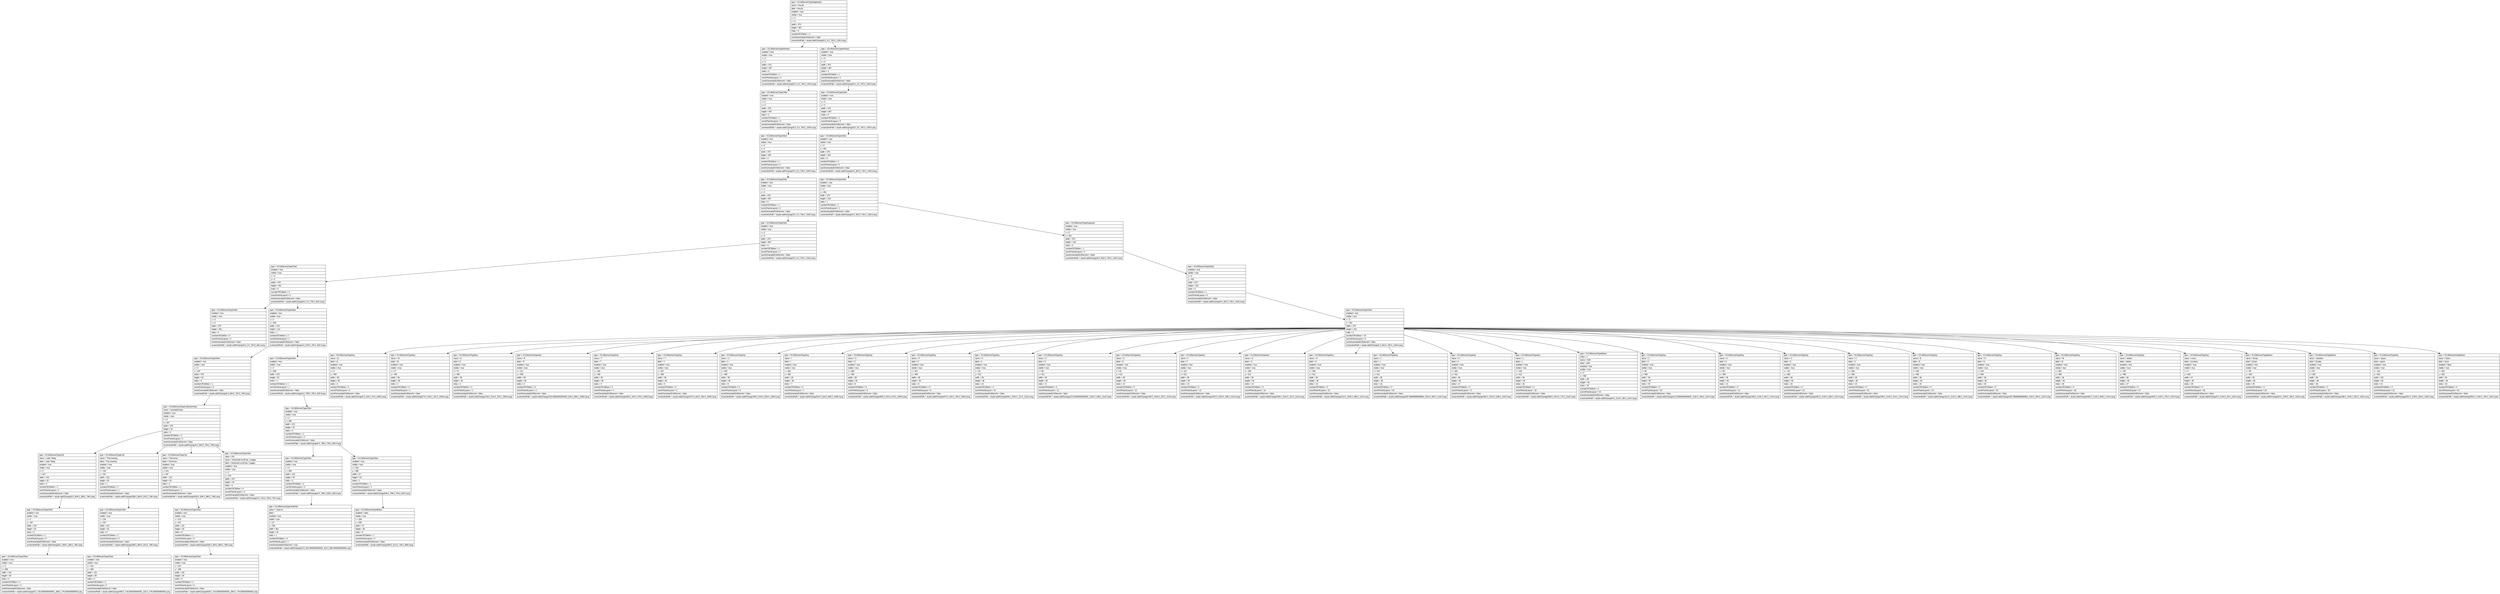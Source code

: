digraph Layout {

	node [shape=record fontname=Arial];

	0	[label="{type = XCUIElementTypeApplication\l|name = Any.do\l|label = Any.do\l|enabled = true\l|visible = true\l|x = 0\l|y = 0\l|width = 375\l|height = 667\l|index = 0\l|numberOfChildren = 3\l|eventGeneratedOnElement = false \l|screenshotPath = anydo-add/S1/pngs/0.0_0.0_750.0_1334.0.png\l}"]
	1	[label="{type = XCUIElementTypeWindow\l|enabled = true\l|visible = true\l|x = 0\l|y = 0\l|width = 375\l|height = 667\l|index = 0\l|numberOfChildren = 1\l|numInParentLayout = 0\l|eventGeneratedOnElement = false \l|screenshotPath = anydo-add/S1/pngs/0.0_0.0_750.0_1334.0.png\l}"]
	2	[label="{type = XCUIElementTypeWindow\l|enabled = true\l|visible = true\l|x = 0\l|y = 0\l|width = 375\l|height = 667\l|index = 2\l|numberOfChildren = 1\l|numInParentLayout = 2\l|eventGeneratedOnElement = false \l|screenshotPath = anydo-add/S1/pngs/0.0_0.0_750.0_1334.0.png\l}"]
	3	[label="{type = XCUIElementTypeOther\l|enabled = true\l|visible = true\l|x = 0\l|y = 0\l|width = 375\l|height = 667\l|index = 0\l|numberOfChildren = 1\l|numInParentLayout = 0\l|eventGeneratedOnElement = false \l|screenshotPath = anydo-add/S1/pngs/0.0_0.0_750.0_1334.0.png\l}"]
	4	[label="{type = XCUIElementTypeOther\l|enabled = true\l|visible = true\l|x = 0\l|y = 0\l|width = 375\l|height = 667\l|index = 0\l|numberOfChildren = 1\l|numInParentLayout = 0\l|eventGeneratedOnElement = false \l|screenshotPath = anydo-add/S1/pngs/0.0_0.0_750.0_1334.0.png\l}"]
	5	[label="{type = XCUIElementTypeOther\l|enabled = true\l|visible = true\l|x = 0\l|y = 0\l|width = 375\l|height = 667\l|index = 0\l|numberOfChildren = 1\l|numInParentLayout = 0\l|eventGeneratedOnElement = false \l|screenshotPath = anydo-add/S1/pngs/0.0_0.0_750.0_1334.0.png\l}"]
	6	[label="{type = XCUIElementTypeOther\l|enabled = true\l|visible = true\l|x = 0\l|y = 451\l|width = 375\l|height = 216\l|index = 0\l|numberOfChildren = 2\l|numInParentLayout = 0\l|eventGeneratedOnElement = false \l|screenshotPath = anydo-add/S1/pngs/0.0_902.0_750.0_1334.0.png\l}"]
	7	[label="{type = XCUIElementTypeOther\l|enabled = true\l|visible = true\l|x = 0\l|y = 0\l|width = 375\l|height = 667\l|index = 0\l|numberOfChildren = 1\l|numInParentLayout = 0\l|eventGeneratedOnElement = false \l|screenshotPath = anydo-add/S1/pngs/0.0_0.0_750.0_1334.0.png\l}"]
	8	[label="{type = XCUIElementTypeOther\l|enabled = true\l|visible = true\l|x = 0\l|y = 451\l|width = 375\l|height = 216\l|index = 1\l|numberOfChildren = 1\l|numInParentLayout = 1\l|eventGeneratedOnElement = false \l|screenshotPath = anydo-add/S1/pngs/0.0_902.0_750.0_1334.0.png\l}"]
	9	[label="{type = XCUIElementTypeOther\l|enabled = true\l|visible = true\l|x = 0\l|y = 0\l|width = 375\l|height = 667\l|index = 0\l|numberOfChildren = 3\l|numInParentLayout = 0\l|eventGeneratedOnElement = false \l|screenshotPath = anydo-add/S1/pngs/0.0_0.0_750.0_1334.0.png\l}"]
	10	[label="{type = XCUIElementTypeKeyboard\l|enabled = true\l|visible = true\l|x = 0\l|y = 451\l|width = 375\l|height = 216\l|index = 0\l|numberOfChildren = 1\l|numInParentLayout = 0\l|eventGeneratedOnElement = false \l|screenshotPath = anydo-add/S1/pngs/0.0_902.0_750.0_1334.0.png\l}"]
	11	[label="{type = XCUIElementTypeOther\l|enabled = true\l|visible = true\l|x = 0\l|y = 0\l|width = 375\l|height = 451\l|index = 0\l|numberOfChildren = 2\l|numInParentLayout = 0\l|eventGeneratedOnElement = false \l|screenshotPath = anydo-add/S1/pngs/0.0_0.0_750.0_902.0.png\l}"]
	12	[label="{type = XCUIElementTypeOther\l|enabled = true\l|visible = true\l|x = 0\l|y = 451\l|width = 375\l|height = 216\l|index = 0\l|numberOfChildren = 1\l|numInParentLayout = 0\l|eventGeneratedOnElement = false \l|screenshotPath = anydo-add/S1/pngs/0.0_902.0_750.0_1334.0.png\l}"]
	13	[label="{type = XCUIElementTypeOther\l|enabled = true\l|visible = true\l|x = 0\l|y = 0\l|width = 375\l|height = 451\l|index = 0\l|numberOfChildren = 0\l|numInParentLayout = 0\l|eventGeneratedOnElement = false \l|screenshotPath = anydo-add/S1/pngs/0.0_0.0_750.0_902.0.png\l}"]
	14	[label="{type = XCUIElementTypeOther\l|enabled = true\l|visible = true\l|x = 0\l|y = 339\l|width = 375\l|height = 112\l|index = 1\l|numberOfChildren = 2\l|numInParentLayout = 1\l|eventGeneratedOnElement = false \l|screenshotPath = anydo-add/S1/pngs/0.0_678.0_750.0_902.0.png\l}"]
	15	[label="{type = XCUIElementTypeOther\l|enabled = true\l|visible = true\l|x = 0\l|y = 451\l|width = 375\l|height = 216\l|index = 0\l|numberOfChildren = 33\l|numInParentLayout = 0\l|eventGeneratedOnElement = false \l|screenshotPath = anydo-add/S1/pngs/0.0_902.0_750.0_1334.0.png\l}"]
	16	[label="{type = XCUIElementTypeOther\l|enabled = true\l|visible = true\l|x = 0\l|y = 347\l|width = 375\l|height = 52\l|index = 0\l|numberOfChildren = 1\l|numInParentLayout = 0\l|eventGeneratedOnElement = false \l|screenshotPath = anydo-add/S1/pngs/0.0_694.0_750.0_798.0.png\l}"]
	17	[label="{type = XCUIElementTypeOther\l|enabled = true\l|visible = true\l|x = 0\l|y = 399\l|width = 375\l|height = 52\l|index = 1\l|numberOfChildren = 1\l|numInParentLayout = 1\l|eventGeneratedOnElement = false \l|screenshotPath = anydo-add/S1/pngs/0.0_798.0_750.0_902.0.png\l}"]
	18	[label="{type = XCUIElementTypeKey\l|name = Q\l|label = Q\l|enabled = true\l|visible = true\l|x = 0\l|y = 458\l|width = 38\l|height = 46\l|index = 0\l|numberOfChildren = 0\l|numInParentLayout = 0\l|eventGeneratedOnElement = false \l|screenshotPath = anydo-add/S1/pngs/0.0_916.0_76.0_1008.0.png\l}"]
	19	[label="{type = XCUIElementTypeKey\l|name = W\l|label = W\l|enabled = true\l|visible = true\l|x = 37\l|y = 458\l|width = 38\l|height = 46\l|index = 1\l|numberOfChildren = 0\l|numInParentLayout = 1\l|eventGeneratedOnElement = false \l|screenshotPath = anydo-add/S1/pngs/74.0_916.0_150.0_1008.0.png\l}"]
	20	[label="{type = XCUIElementTypeKey\l|name = E\l|label = E\l|enabled = true\l|visible = true\l|x = 75\l|y = 458\l|width = 38\l|height = 46\l|index = 2\l|numberOfChildren = 0\l|numInParentLayout = 2\l|eventGeneratedOnElement = false \l|screenshotPath = anydo-add/S1/pngs/150.0_916.0_226.0_1008.0.png\l}"]
	21	[label="{type = XCUIElementTypeKey\l|name = R\l|label = R\l|enabled = true\l|visible = true\l|x = 112\l|y = 458\l|width = 38\l|height = 46\l|index = 3\l|numberOfChildren = 0\l|numInParentLayout = 3\l|eventGeneratedOnElement = false \l|screenshotPath = anydo-add/S1/pngs/224.00000000000003_916.0_300.0_1008.0.png\l}"]
	22	[label="{type = XCUIElementTypeKey\l|name = T\l|label = T\l|enabled = true\l|visible = true\l|x = 150\l|y = 458\l|width = 38\l|height = 46\l|index = 4\l|numberOfChildren = 0\l|numInParentLayout = 4\l|eventGeneratedOnElement = false \l|screenshotPath = anydo-add/S1/pngs/300.0_916.0_376.0_1008.0.png\l}"]
	23	[label="{type = XCUIElementTypeKey\l|name = Y\l|label = Y\l|enabled = true\l|visible = true\l|x = 187\l|y = 458\l|width = 38\l|height = 46\l|index = 5\l|numberOfChildren = 0\l|numInParentLayout = 5\l|eventGeneratedOnElement = false \l|screenshotPath = anydo-add/S1/pngs/374.0_916.0_450.0_1008.0.png\l}"]
	24	[label="{type = XCUIElementTypeKey\l|name = U\l|label = U\l|enabled = true\l|visible = true\l|x = 225\l|y = 458\l|width = 38\l|height = 46\l|index = 6\l|numberOfChildren = 0\l|numInParentLayout = 6\l|eventGeneratedOnElement = false \l|screenshotPath = anydo-add/S1/pngs/450.0_916.0_526.0_1008.0.png\l}"]
	25	[label="{type = XCUIElementTypeKey\l|name = I\l|label = I\l|enabled = true\l|visible = true\l|x = 262\l|y = 458\l|width = 38\l|height = 46\l|index = 7\l|numberOfChildren = 0\l|numInParentLayout = 7\l|eventGeneratedOnElement = false \l|screenshotPath = anydo-add/S1/pngs/524.0_916.0_600.0_1008.0.png\l}"]
	26	[label="{type = XCUIElementTypeKey\l|name = O\l|label = O\l|enabled = true\l|visible = true\l|x = 300\l|y = 458\l|width = 38\l|height = 46\l|index = 8\l|numberOfChildren = 0\l|numInParentLayout = 8\l|eventGeneratedOnElement = false \l|screenshotPath = anydo-add/S1/pngs/600.0_916.0_676.0_1008.0.png\l}"]
	27	[label="{type = XCUIElementTypeKey\l|name = P\l|label = P\l|enabled = true\l|visible = true\l|x = 337\l|y = 458\l|width = 38\l|height = 46\l|index = 9\l|numberOfChildren = 0\l|numInParentLayout = 9\l|eventGeneratedOnElement = false \l|screenshotPath = anydo-add/S1/pngs/674.0_916.0_750.0_1008.0.png\l}"]
	28	[label="{type = XCUIElementTypeKey\l|name = A\l|label = A\l|enabled = true\l|visible = true\l|x = 18\l|y = 512\l|width = 38\l|height = 46\l|index = 10\l|numberOfChildren = 0\l|numInParentLayout = 10\l|eventGeneratedOnElement = false \l|screenshotPath = anydo-add/S1/pngs/36.0_1024.0_112.0_1116.0.png\l}"]
	29	[label="{type = XCUIElementTypeKey\l|name = S\l|label = S\l|enabled = true\l|visible = true\l|x = 56\l|y = 512\l|width = 38\l|height = 46\l|index = 11\l|numberOfChildren = 0\l|numInParentLayout = 11\l|eventGeneratedOnElement = false \l|screenshotPath = anydo-add/S1/pngs/112.00000000000001_1024.0_188.0_1116.0.png\l}"]
	30	[label="{type = XCUIElementTypeKey\l|name = D\l|label = D\l|enabled = true\l|visible = true\l|x = 93\l|y = 512\l|width = 38\l|height = 46\l|index = 12\l|numberOfChildren = 0\l|numInParentLayout = 12\l|eventGeneratedOnElement = false \l|screenshotPath = anydo-add/S1/pngs/186.0_1024.0_262.0_1116.0.png\l}"]
	31	[label="{type = XCUIElementTypeKey\l|name = F\l|label = F\l|enabled = true\l|visible = true\l|x = 131\l|y = 512\l|width = 38\l|height = 46\l|index = 13\l|numberOfChildren = 0\l|numInParentLayout = 13\l|eventGeneratedOnElement = false \l|screenshotPath = anydo-add/S1/pngs/262.0_1024.0_338.0_1116.0.png\l}"]
	32	[label="{type = XCUIElementTypeKey\l|name = G\l|label = G\l|enabled = true\l|visible = true\l|x = 169\l|y = 512\l|width = 38\l|height = 46\l|index = 14\l|numberOfChildren = 0\l|numInParentLayout = 14\l|eventGeneratedOnElement = false \l|screenshotPath = anydo-add/S1/pngs/338.0_1024.0_414.0_1116.0.png\l}"]
	33	[label="{type = XCUIElementTypeKey\l|name = H\l|label = H\l|enabled = true\l|visible = true\l|x = 206\l|y = 512\l|width = 38\l|height = 46\l|index = 15\l|numberOfChildren = 0\l|numInParentLayout = 15\l|eventGeneratedOnElement = false \l|screenshotPath = anydo-add/S1/pngs/412.0_1024.0_488.0_1116.0.png\l}"]
	34	[label="{type = XCUIElementTypeKey\l|name = J\l|label = J\l|enabled = true\l|visible = true\l|x = 244\l|y = 512\l|width = 38\l|height = 46\l|index = 16\l|numberOfChildren = 0\l|numInParentLayout = 16\l|eventGeneratedOnElement = false \l|screenshotPath = anydo-add/S1/pngs/487.99999999999994_1024.0_564.0_1116.0.png\l}"]
	35	[label="{type = XCUIElementTypeKey\l|name = K\l|label = K\l|enabled = true\l|visible = true\l|x = 281\l|y = 512\l|width = 38\l|height = 46\l|index = 17\l|numberOfChildren = 0\l|numInParentLayout = 17\l|eventGeneratedOnElement = false \l|screenshotPath = anydo-add/S1/pngs/562.0_1024.0_638.0_1116.0.png\l}"]
	36	[label="{type = XCUIElementTypeKey\l|name = L\l|label = L\l|enabled = true\l|visible = true\l|x = 319\l|y = 512\l|width = 38\l|height = 46\l|index = 18\l|numberOfChildren = 0\l|numInParentLayout = 18\l|eventGeneratedOnElement = false \l|screenshotPath = anydo-add/S1/pngs/638.0_1024.0_714.0_1116.0.png\l}"]
	37	[label="{type = XCUIElementTypeButton\l|value = 1\l|name = shift\l|label = shift\l|enabled = true\l|visible = true\l|x = 0\l|y = 566\l|width = 48\l|height = 46\l|index = 19\l|numberOfChildren = 0\l|numInParentLayout = 19\l|eventGeneratedOnElement = false \l|screenshotPath = anydo-add/S1/pngs/0.0_1132.0_96.0_1224.0.png\l}"]
	38	[label="{type = XCUIElementTypeKey\l|name = Z\l|label = Z\l|enabled = true\l|visible = true\l|x = 56\l|y = 566\l|width = 38\l|height = 46\l|index = 20\l|numberOfChildren = 0\l|numInParentLayout = 20\l|eventGeneratedOnElement = false \l|screenshotPath = anydo-add/S1/pngs/112.00000000000001_1132.0_188.0_1224.0.png\l}"]
	39	[label="{type = XCUIElementTypeKey\l|name = X\l|label = X\l|enabled = true\l|visible = true\l|x = 93\l|y = 566\l|width = 38\l|height = 46\l|index = 21\l|numberOfChildren = 0\l|numInParentLayout = 21\l|eventGeneratedOnElement = false \l|screenshotPath = anydo-add/S1/pngs/186.0_1132.0_262.0_1224.0.png\l}"]
	40	[label="{type = XCUIElementTypeKey\l|name = C\l|label = C\l|enabled = true\l|visible = true\l|x = 131\l|y = 566\l|width = 38\l|height = 46\l|index = 22\l|numberOfChildren = 0\l|numInParentLayout = 22\l|eventGeneratedOnElement = false \l|screenshotPath = anydo-add/S1/pngs/262.0_1132.0_338.0_1224.0.png\l}"]
	41	[label="{type = XCUIElementTypeKey\l|name = V\l|label = V\l|enabled = true\l|visible = true\l|x = 169\l|y = 566\l|width = 38\l|height = 46\l|index = 23\l|numberOfChildren = 0\l|numInParentLayout = 23\l|eventGeneratedOnElement = false \l|screenshotPath = anydo-add/S1/pngs/338.0_1132.0_414.0_1224.0.png\l}"]
	42	[label="{type = XCUIElementTypeKey\l|name = B\l|label = B\l|enabled = true\l|visible = true\l|x = 206\l|y = 566\l|width = 38\l|height = 46\l|index = 24\l|numberOfChildren = 0\l|numInParentLayout = 24\l|eventGeneratedOnElement = false \l|screenshotPath = anydo-add/S1/pngs/412.0_1132.0_488.0_1224.0.png\l}"]
	43	[label="{type = XCUIElementTypeKey\l|name = N\l|label = N\l|enabled = true\l|visible = true\l|x = 244\l|y = 566\l|width = 38\l|height = 46\l|index = 25\l|numberOfChildren = 0\l|numInParentLayout = 25\l|eventGeneratedOnElement = false \l|screenshotPath = anydo-add/S1/pngs/487.99999999999994_1132.0_564.0_1224.0.png\l}"]
	44	[label="{type = XCUIElementTypeKey\l|name = M\l|label = M\l|enabled = true\l|visible = true\l|x = 281\l|y = 566\l|width = 38\l|height = 46\l|index = 26\l|numberOfChildren = 0\l|numInParentLayout = 26\l|eventGeneratedOnElement = false \l|screenshotPath = anydo-add/S1/pngs/562.0_1132.0_638.0_1224.0.png\l}"]
	45	[label="{type = XCUIElementTypeKey\l|name = delete\l|label = delete\l|enabled = true\l|visible = true\l|x = 327\l|y = 566\l|width = 48\l|height = 46\l|index = 27\l|numberOfChildren = 0\l|numInParentLayout = 27\l|eventGeneratedOnElement = false \l|screenshotPath = anydo-add/S1/pngs/654.0_1132.0_750.0_1224.0.png\l}"]
	46	[label="{type = XCUIElementTypeKey\l|name = more\l|label = numbers\l|enabled = true\l|visible = true\l|x = 0\l|y = 620\l|width = 47\l|height = 46\l|index = 28\l|numberOfChildren = 0\l|numInParentLayout = 28\l|eventGeneratedOnElement = false \l|screenshotPath = anydo-add/S1/pngs/0.0_1240.0_94.0_1332.0.png\l}"]
	47	[label="{type = XCUIElementTypeButton\l|name = Emoji\l|label = Emoji\l|enabled = true\l|visible = true\l|x = 46\l|y = 620\l|width = 48\l|height = 46\l|index = 29\l|numberOfChildren = 0\l|numInParentLayout = 29\l|eventGeneratedOnElement = false \l|screenshotPath = anydo-add/S1/pngs/92.0_1240.0_188.0_1332.0.png\l}"]
	48	[label="{type = XCUIElementTypeButton\l|name = dictation\l|label = Dictate\l|enabled = true\l|visible = true\l|x = 93\l|y = 620\l|width = 38\l|height = 46\l|index = 30\l|numberOfChildren = 0\l|numInParentLayout = 30\l|eventGeneratedOnElement = false \l|screenshotPath = anydo-add/S1/pngs/186.0_1240.0_262.0_1332.0.png\l}"]
	49	[label="{type = XCUIElementTypeKey\l|name = space\l|label = space\l|enabled = true\l|visible = true\l|x = 131\l|y = 620\l|width = 151\l|height = 46\l|index = 31\l|numberOfChildren = 0\l|numInParentLayout = 31\l|eventGeneratedOnElement = false \l|screenshotPath = anydo-add/S1/pngs/262.0_1240.0_564.0_1332.0.png\l}"]
	50	[label="{type = XCUIElementTypeButton\l|name = Done\l|label = done\l|enabled = false\l|visible = true\l|x = 281\l|y = 620\l|width = 94\l|height = 46\l|index = 32\l|numberOfChildren = 0\l|numInParentLayout = 32\l|eventGeneratedOnElement = false \l|screenshotPath = anydo-add/S1/pngs/562.0_1240.0_750.0_1332.0.png\l}"]
	51	[label="{type = XCUIElementTypeCollectionView\l|name = reminderPicker\l|enabled = true\l|visible = true\l|x = 0\l|y = 347\l|width = 375\l|height = 52\l|index = 0\l|numberOfChildren = 5\l|numInParentLayout = 0\l|eventGeneratedOnElement = false \l|screenshotPath = anydo-add/S1/pngs/0.0_694.0_750.0_798.0.png\l}"]
	52	[label="{type = XCUIElementTypeOther\l|enabled = true\l|visible = true\l|x = 0\l|y = 399\l|width = 375\l|height = 52\l|index = 0\l|numberOfChildren = 2\l|numInParentLayout = 0\l|eventGeneratedOnElement = false \l|screenshotPath = anydo-add/S1/pngs/0.0_798.0_750.0_902.0.png\l}"]
	53	[label="{type = XCUIElementTypeCell\l|name = Later Today\l|label = Later Today\l|enabled = true\l|visible = true\l|x = 0\l|y = 347\l|width = 144\l|height = 52\l|index = 0\l|numberOfChildren = 1\l|numInParentLayout = 0\l|eventGeneratedOnElement = false \l|screenshotPath = anydo-add/S1/pngs/0.0_694.0_288.0_798.0.png\l}"]
	54	[label="{type = XCUIElementTypeCell\l|name = This evening\l|label = This evening\l|enabled = true\l|visible = true\l|x = 154\l|y = 347\l|width = 151\l|height = 52\l|index = 1\l|numberOfChildren = 1\l|numInParentLayout = 1\l|eventGeneratedOnElement = false \l|screenshotPath = anydo-add/S1/pngs/308.0_694.0_610.0_798.0.png\l}"]
	55	[label="{type = XCUIElementTypeCell\l|name = Tomorrow\l|label = Tomorrow\l|enabled = true\l|visible = true\l|x = 314\l|y = 347\l|width = 131\l|height = 52\l|index = 2\l|numberOfChildren = 1\l|numInParentLayout = 2\l|eventGeneratedOnElement = false \l|screenshotPath = anydo-add/S1/pngs/628.0_694.0_890.0_798.0.png\l}"]
	56	[label="{type = XCUIElementTypeOther\l|value = 0%\l|name = Horizontal scroll bar, 3 pages\l|label = Horizontal scroll bar, 3 pages\l|enabled = true\l|visible = true\l|x = 0\l|y = 370\l|width = 375\l|height = 26\l|index = 4\l|numberOfChildren = 0\l|numInParentLayout = 4\l|eventGeneratedOnElement = false \l|screenshotPath = anydo-add/S1/pngs/0.0_740.0_750.0_792.0.png\l}"]
	57	[label="{type = XCUIElementTypeOther\l|enabled = true\l|visible = true\l|x = 0\l|y = 399\l|width = 318\l|height = 52\l|index = 0\l|numberOfChildren = 2\l|numInParentLayout = 0\l|eventGeneratedOnElement = false \l|screenshotPath = anydo-add/S1/pngs/0.0_798.0_636.0_902.0.png\l}"]
	58	[label="{type = XCUIElementTypeOther\l|enabled = true\l|visible = true\l|x = 318\l|y = 399\l|width = 57\l|height = 52\l|index = 1\l|numberOfChildren = 1\l|numInParentLayout = 1\l|eventGeneratedOnElement = false \l|screenshotPath = anydo-add/S1/pngs/636.0_798.0_750.0_902.0.png\l}"]
	59	[label="{type = XCUIElementTypeOther\l|enabled = true\l|visible = true\l|x = 0\l|y = 347\l|width = 144\l|height = 52\l|index = 0\l|numberOfChildren = 1\l|numInParentLayout = 0\l|eventGeneratedOnElement = false \l|screenshotPath = anydo-add/S1/pngs/0.0_694.0_288.0_798.0.png\l}"]
	60	[label="{type = XCUIElementTypeOther\l|enabled = true\l|visible = true\l|x = 154\l|y = 347\l|width = 151\l|height = 52\l|index = 0\l|numberOfChildren = 1\l|numInParentLayout = 0\l|eventGeneratedOnElement = false \l|screenshotPath = anydo-add/S1/pngs/308.0_694.0_610.0_798.0.png\l}"]
	61	[label="{type = XCUIElementTypeOther\l|enabled = true\l|visible = true\l|x = 314\l|y = 347\l|width = 131\l|height = 52\l|index = 0\l|numberOfChildren = 1\l|numInParentLayout = 0\l|eventGeneratedOnElement = false \l|screenshotPath = anydo-add/S1/pngs/628.0_694.0_890.0_798.0.png\l}"]
	62	[label="{type = XCUIElementTypeTextField\l|value = I want to...\l|label = \l|enabled = true\l|visible = true\l|x = 10\l|y = 405\l|width = 301\l|height = 40\l|index = 1\l|numberOfChildren = 0\l|numInParentLayout = 1\l|eventGeneratedOnElement = true \l|screenshotPath = anydo-add/S1/pngs/20.0_810.0000000000001_622.0_890.0000000000001.png\l}"]
	63	[label="{type = XCUIElementTypeButton\l|enabled = false\l|visible = true\l|x = 328\l|y = 406\l|width = 37\l|height = 38\l|index = 0\l|numberOfChildren = 1\l|numInParentLayout = 0\l|eventGeneratedOnElement = false \l|screenshotPath = anydo-add/S1/pngs/656.0_812.0_730.0_888.0.png\l}"]
	64	[label="{type = XCUIElementTypeOther\l|enabled = true\l|visible = true\l|x = 0\l|y = 358\l|width = 144\l|height = 30\l|index = 0\l|numberOfChildren = 2\l|numInParentLayout = 0\l|eventGeneratedOnElement = false \l|screenshotPath = anydo-add/S1/pngs/0.0_716.0000000000001_288.0_776.0000000000001.png\l}"]
	65	[label="{type = XCUIElementTypeOther\l|enabled = true\l|visible = true\l|x = 154\l|y = 358\l|width = 151\l|height = 30\l|index = 0\l|numberOfChildren = 2\l|numInParentLayout = 0\l|eventGeneratedOnElement = false \l|screenshotPath = anydo-add/S1/pngs/308.0_716.0000000000001_610.0_776.0000000000001.png\l}"]
	66	[label="{type = XCUIElementTypeOther\l|enabled = true\l|visible = true\l|x = 314\l|y = 358\l|width = 131\l|height = 30\l|index = 0\l|numberOfChildren = 2\l|numInParentLayout = 0\l|eventGeneratedOnElement = false \l|screenshotPath = anydo-add/S1/pngs/628.0_716.0000000000001_890.0_776.0000000000001.png\l}"]


	0 -> 1
	0 -> 2
	1 -> 3
	2 -> 4
	3 -> 5
	4 -> 6
	5 -> 7
	6 -> 8
	7 -> 9
	8 -> 10
	9 -> 11
	10 -> 12
	11 -> 13
	11 -> 14
	12 -> 15
	14 -> 16
	14 -> 17
	15 -> 18
	15 -> 19
	15 -> 20
	15 -> 21
	15 -> 22
	15 -> 23
	15 -> 24
	15 -> 25
	15 -> 26
	15 -> 27
	15 -> 28
	15 -> 29
	15 -> 30
	15 -> 31
	15 -> 32
	15 -> 33
	15 -> 34
	15 -> 35
	15 -> 36
	15 -> 37
	15 -> 38
	15 -> 39
	15 -> 40
	15 -> 41
	15 -> 42
	15 -> 43
	15 -> 44
	15 -> 45
	15 -> 46
	15 -> 47
	15 -> 48
	15 -> 49
	15 -> 50
	16 -> 51
	17 -> 52
	51 -> 53
	51 -> 54
	51 -> 55
	51 -> 56
	52 -> 57
	52 -> 58
	53 -> 59
	54 -> 60
	55 -> 61
	57 -> 62
	58 -> 63
	59 -> 64
	60 -> 65
	61 -> 66


}